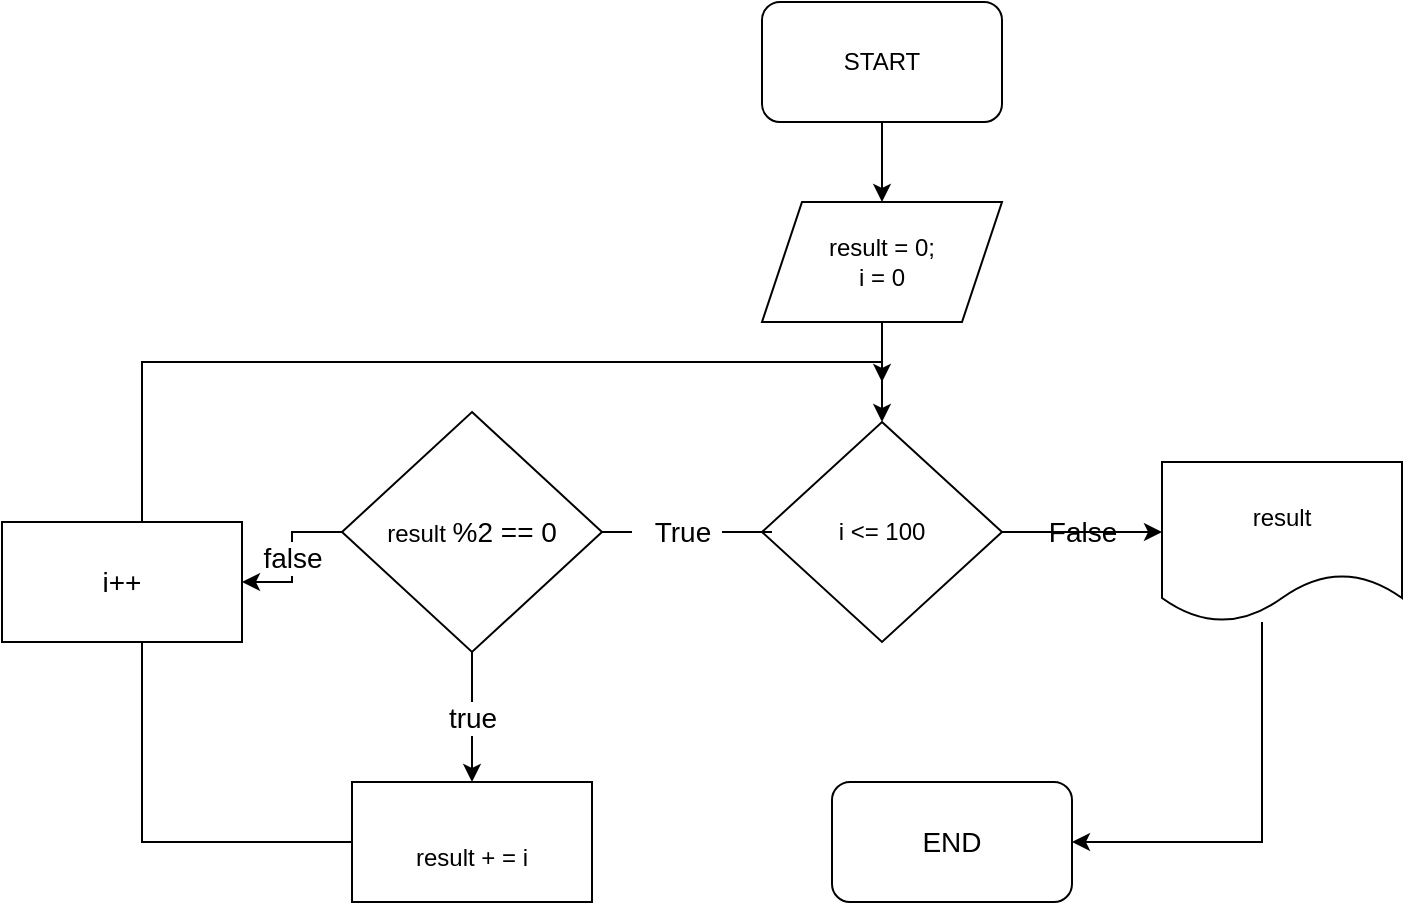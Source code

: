 <mxfile version="20.5.1" type="google"><diagram id="P3XENXADkZeuhCV6Ach4" name="Page-1"><mxGraphModel dx="2272" dy="794" grid="1" gridSize="10" guides="1" tooltips="1" connect="1" arrows="1" fold="1" page="1" pageScale="1" pageWidth="850" pageHeight="1100" math="0" shadow="0"><root><mxCell id="0"/><mxCell id="1" parent="0"/><mxCell id="QLigoK3-hrortWaO6rIs-3" style="edgeStyle=orthogonalEdgeStyle;rounded=0;orthogonalLoop=1;jettySize=auto;html=1;exitX=0.5;exitY=1;exitDx=0;exitDy=0;entryX=0.5;entryY=0;entryDx=0;entryDy=0;" edge="1" parent="1" source="QLigoK3-hrortWaO6rIs-1" target="QLigoK3-hrortWaO6rIs-2"><mxGeometry relative="1" as="geometry"/></mxCell><mxCell id="QLigoK3-hrortWaO6rIs-1" value="START" style="rounded=1;whiteSpace=wrap;html=1;" vertex="1" parent="1"><mxGeometry x="330" y="30" width="120" height="60" as="geometry"/></mxCell><mxCell id="QLigoK3-hrortWaO6rIs-5" style="edgeStyle=orthogonalEdgeStyle;rounded=0;orthogonalLoop=1;jettySize=auto;html=1;exitX=0.5;exitY=1;exitDx=0;exitDy=0;entryX=0.5;entryY=0;entryDx=0;entryDy=0;" edge="1" parent="1" source="QLigoK3-hrortWaO6rIs-2" target="QLigoK3-hrortWaO6rIs-4"><mxGeometry relative="1" as="geometry"/></mxCell><mxCell id="QLigoK3-hrortWaO6rIs-2" value="result = 0;&lt;br&gt;i = 0" style="shape=parallelogram;perimeter=parallelogramPerimeter;whiteSpace=wrap;html=1;fixedSize=1;" vertex="1" parent="1"><mxGeometry x="330" y="130" width="120" height="60" as="geometry"/></mxCell><mxCell id="QLigoK3-hrortWaO6rIs-9" style="edgeStyle=orthogonalEdgeStyle;rounded=0;orthogonalLoop=1;jettySize=auto;html=1;" edge="1" parent="1" source="QLigoK3-hrortWaO6rIs-4"><mxGeometry relative="1" as="geometry"><mxPoint x="530" y="295" as="targetPoint"/></mxGeometry></mxCell><mxCell id="QLigoK3-hrortWaO6rIs-14" style="edgeStyle=orthogonalEdgeStyle;rounded=0;orthogonalLoop=1;jettySize=auto;html=1;fontSize=14;startArrow=none;" edge="1" parent="1" source="QLigoK3-hrortWaO6rIs-15"><mxGeometry relative="1" as="geometry"><mxPoint x="250" y="295" as="targetPoint"/></mxGeometry></mxCell><mxCell id="QLigoK3-hrortWaO6rIs-4" value="i &amp;lt;= 100" style="rhombus;whiteSpace=wrap;html=1;" vertex="1" parent="1"><mxGeometry x="330" y="240" width="120" height="110" as="geometry"/></mxCell><mxCell id="QLigoK3-hrortWaO6rIs-19" style="edgeStyle=orthogonalEdgeStyle;rounded=0;orthogonalLoop=1;jettySize=auto;html=1;fontSize=14;" edge="1" parent="1" source="QLigoK3-hrortWaO6rIs-6"><mxGeometry relative="1" as="geometry"><mxPoint x="390" y="220" as="targetPoint"/><Array as="points"><mxPoint x="20" y="450"/><mxPoint x="20" y="210"/><mxPoint x="390" y="210"/></Array></mxGeometry></mxCell><mxCell id="QLigoK3-hrortWaO6rIs-6" value="&lt;br&gt;result + = i" style="rounded=0;whiteSpace=wrap;html=1;" vertex="1" parent="1"><mxGeometry x="125" y="420" width="120" height="60" as="geometry"/></mxCell><mxCell id="QLigoK3-hrortWaO6rIs-22" style="edgeStyle=orthogonalEdgeStyle;rounded=0;orthogonalLoop=1;jettySize=auto;html=1;fontSize=14;entryX=1;entryY=0.5;entryDx=0;entryDy=0;" edge="1" parent="1" source="QLigoK3-hrortWaO6rIs-7" target="QLigoK3-hrortWaO6rIs-20"><mxGeometry relative="1" as="geometry"><mxPoint x="500" y="450" as="targetPoint"/><Array as="points"><mxPoint x="580" y="450"/></Array></mxGeometry></mxCell><mxCell id="QLigoK3-hrortWaO6rIs-7" value="result" style="shape=document;whiteSpace=wrap;html=1;boundedLbl=1;" vertex="1" parent="1"><mxGeometry x="530" y="260" width="120" height="80" as="geometry"/></mxCell><mxCell id="QLigoK3-hrortWaO6rIs-10" value="&lt;font style=&quot;font-size: 14px;&quot;&gt;False&lt;/font&gt;" style="text;html=1;align=center;verticalAlign=middle;resizable=0;points=[];autosize=1;strokeColor=none;fillColor=none;" vertex="1" parent="1"><mxGeometry x="460" y="280" width="60" height="30" as="geometry"/></mxCell><mxCell id="QLigoK3-hrortWaO6rIs-17" value="true" style="edgeStyle=orthogonalEdgeStyle;rounded=0;orthogonalLoop=1;jettySize=auto;html=1;entryX=0.5;entryY=0;entryDx=0;entryDy=0;fontSize=14;" edge="1" parent="1" source="QLigoK3-hrortWaO6rIs-12" target="QLigoK3-hrortWaO6rIs-6"><mxGeometry relative="1" as="geometry"><Array as="points"><mxPoint x="185" y="390"/><mxPoint x="185" y="390"/></Array></mxGeometry></mxCell><mxCell id="QLigoK3-hrortWaO6rIs-24" value="false" style="edgeStyle=orthogonalEdgeStyle;rounded=0;orthogonalLoop=1;jettySize=auto;html=1;entryX=1;entryY=0.5;entryDx=0;entryDy=0;fontSize=14;" edge="1" parent="1" source="QLigoK3-hrortWaO6rIs-12" target="QLigoK3-hrortWaO6rIs-23"><mxGeometry relative="1" as="geometry"/></mxCell><mxCell id="QLigoK3-hrortWaO6rIs-12" value="&lt;span style=&quot;font-size: 12px;&quot;&gt;result&amp;nbsp;&lt;/span&gt;%2 == 0" style="rhombus;whiteSpace=wrap;html=1;fontSize=14;" vertex="1" parent="1"><mxGeometry x="120" y="235" width="130" height="120" as="geometry"/></mxCell><mxCell id="QLigoK3-hrortWaO6rIs-15" value="True" style="text;html=1;align=center;verticalAlign=middle;resizable=0;points=[];autosize=1;strokeColor=none;fillColor=none;fontSize=14;" vertex="1" parent="1"><mxGeometry x="265" y="280" width="50" height="30" as="geometry"/></mxCell><mxCell id="QLigoK3-hrortWaO6rIs-16" value="" style="edgeStyle=orthogonalEdgeStyle;rounded=0;orthogonalLoop=1;jettySize=auto;html=1;fontSize=14;endArrow=none;" edge="1" parent="1" source="QLigoK3-hrortWaO6rIs-4" target="QLigoK3-hrortWaO6rIs-15"><mxGeometry relative="1" as="geometry"><mxPoint x="330" y="295" as="sourcePoint"/><mxPoint x="250" y="295" as="targetPoint"/></mxGeometry></mxCell><mxCell id="QLigoK3-hrortWaO6rIs-20" value="END" style="rounded=1;whiteSpace=wrap;html=1;fontSize=14;" vertex="1" parent="1"><mxGeometry x="365" y="420" width="120" height="60" as="geometry"/></mxCell><mxCell id="QLigoK3-hrortWaO6rIs-23" value="i++" style="rounded=0;whiteSpace=wrap;html=1;fontSize=14;" vertex="1" parent="1"><mxGeometry x="-50" y="290" width="120" height="60" as="geometry"/></mxCell></root></mxGraphModel></diagram></mxfile>
